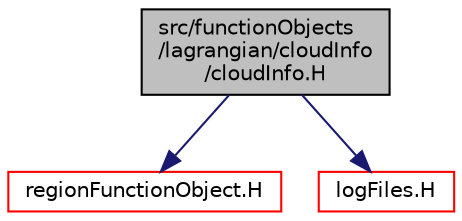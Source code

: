 digraph "src/functionObjects/lagrangian/cloudInfo/cloudInfo.H"
{
  bgcolor="transparent";
  edge [fontname="Helvetica",fontsize="10",labelfontname="Helvetica",labelfontsize="10"];
  node [fontname="Helvetica",fontsize="10",shape=record];
  Node0 [label="src/functionObjects\l/lagrangian/cloudInfo\l/cloudInfo.H",height=0.2,width=0.4,color="black", fillcolor="grey75", style="filled", fontcolor="black"];
  Node0 -> Node1 [color="midnightblue",fontsize="10",style="solid",fontname="Helvetica"];
  Node1 [label="regionFunctionObject.H",height=0.2,width=0.4,color="red",URL="$a09677.html"];
  Node0 -> Node69 [color="midnightblue",fontsize="10",style="solid",fontname="Helvetica"];
  Node69 [label="logFiles.H",height=0.2,width=0.4,color="red",URL="$a09671.html"];
}
